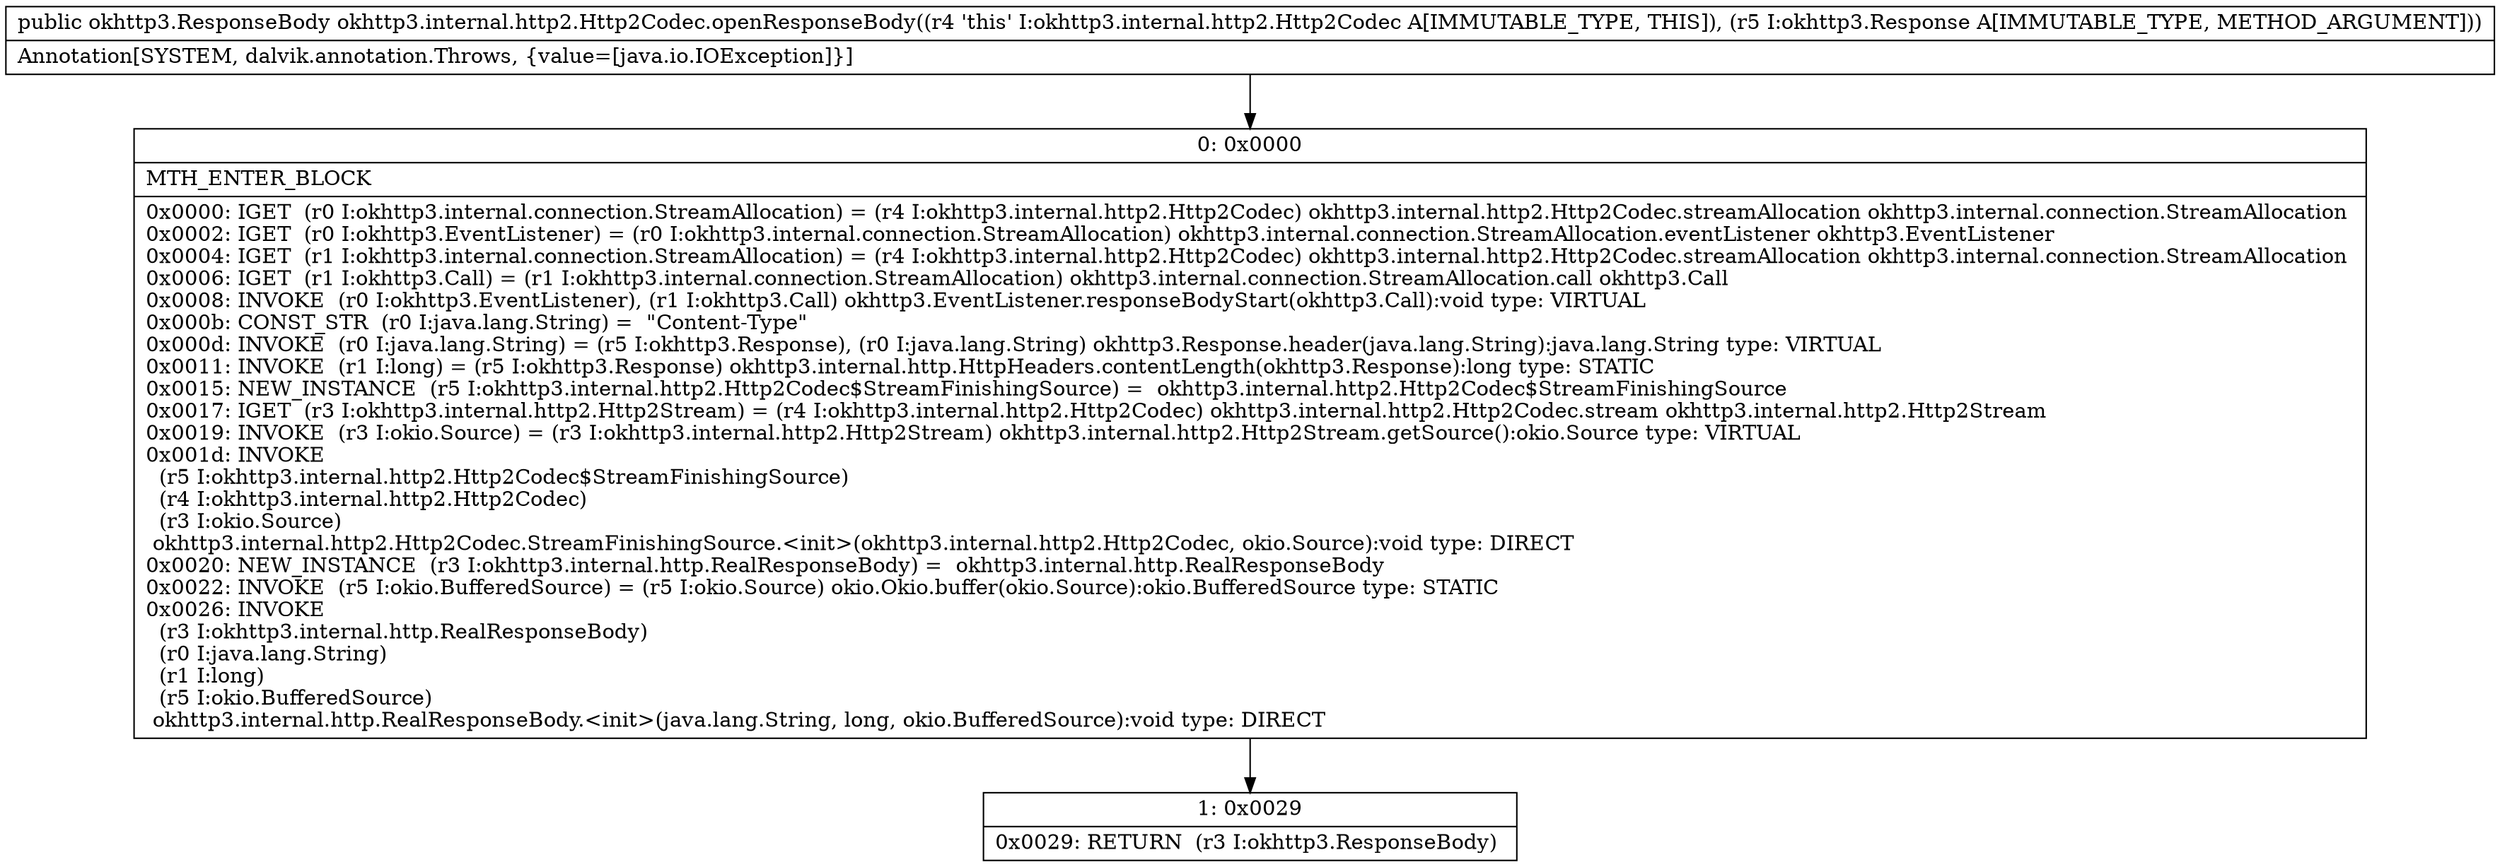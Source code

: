 digraph "CFG forokhttp3.internal.http2.Http2Codec.openResponseBody(Lokhttp3\/Response;)Lokhttp3\/ResponseBody;" {
Node_0 [shape=record,label="{0\:\ 0x0000|MTH_ENTER_BLOCK\l|0x0000: IGET  (r0 I:okhttp3.internal.connection.StreamAllocation) = (r4 I:okhttp3.internal.http2.Http2Codec) okhttp3.internal.http2.Http2Codec.streamAllocation okhttp3.internal.connection.StreamAllocation \l0x0002: IGET  (r0 I:okhttp3.EventListener) = (r0 I:okhttp3.internal.connection.StreamAllocation) okhttp3.internal.connection.StreamAllocation.eventListener okhttp3.EventListener \l0x0004: IGET  (r1 I:okhttp3.internal.connection.StreamAllocation) = (r4 I:okhttp3.internal.http2.Http2Codec) okhttp3.internal.http2.Http2Codec.streamAllocation okhttp3.internal.connection.StreamAllocation \l0x0006: IGET  (r1 I:okhttp3.Call) = (r1 I:okhttp3.internal.connection.StreamAllocation) okhttp3.internal.connection.StreamAllocation.call okhttp3.Call \l0x0008: INVOKE  (r0 I:okhttp3.EventListener), (r1 I:okhttp3.Call) okhttp3.EventListener.responseBodyStart(okhttp3.Call):void type: VIRTUAL \l0x000b: CONST_STR  (r0 I:java.lang.String) =  \"Content\-Type\" \l0x000d: INVOKE  (r0 I:java.lang.String) = (r5 I:okhttp3.Response), (r0 I:java.lang.String) okhttp3.Response.header(java.lang.String):java.lang.String type: VIRTUAL \l0x0011: INVOKE  (r1 I:long) = (r5 I:okhttp3.Response) okhttp3.internal.http.HttpHeaders.contentLength(okhttp3.Response):long type: STATIC \l0x0015: NEW_INSTANCE  (r5 I:okhttp3.internal.http2.Http2Codec$StreamFinishingSource) =  okhttp3.internal.http2.Http2Codec$StreamFinishingSource \l0x0017: IGET  (r3 I:okhttp3.internal.http2.Http2Stream) = (r4 I:okhttp3.internal.http2.Http2Codec) okhttp3.internal.http2.Http2Codec.stream okhttp3.internal.http2.Http2Stream \l0x0019: INVOKE  (r3 I:okio.Source) = (r3 I:okhttp3.internal.http2.Http2Stream) okhttp3.internal.http2.Http2Stream.getSource():okio.Source type: VIRTUAL \l0x001d: INVOKE  \l  (r5 I:okhttp3.internal.http2.Http2Codec$StreamFinishingSource)\l  (r4 I:okhttp3.internal.http2.Http2Codec)\l  (r3 I:okio.Source)\l okhttp3.internal.http2.Http2Codec.StreamFinishingSource.\<init\>(okhttp3.internal.http2.Http2Codec, okio.Source):void type: DIRECT \l0x0020: NEW_INSTANCE  (r3 I:okhttp3.internal.http.RealResponseBody) =  okhttp3.internal.http.RealResponseBody \l0x0022: INVOKE  (r5 I:okio.BufferedSource) = (r5 I:okio.Source) okio.Okio.buffer(okio.Source):okio.BufferedSource type: STATIC \l0x0026: INVOKE  \l  (r3 I:okhttp3.internal.http.RealResponseBody)\l  (r0 I:java.lang.String)\l  (r1 I:long)\l  (r5 I:okio.BufferedSource)\l okhttp3.internal.http.RealResponseBody.\<init\>(java.lang.String, long, okio.BufferedSource):void type: DIRECT \l}"];
Node_1 [shape=record,label="{1\:\ 0x0029|0x0029: RETURN  (r3 I:okhttp3.ResponseBody) \l}"];
MethodNode[shape=record,label="{public okhttp3.ResponseBody okhttp3.internal.http2.Http2Codec.openResponseBody((r4 'this' I:okhttp3.internal.http2.Http2Codec A[IMMUTABLE_TYPE, THIS]), (r5 I:okhttp3.Response A[IMMUTABLE_TYPE, METHOD_ARGUMENT]))  | Annotation[SYSTEM, dalvik.annotation.Throws, \{value=[java.io.IOException]\}]\l}"];
MethodNode -> Node_0;
Node_0 -> Node_1;
}

